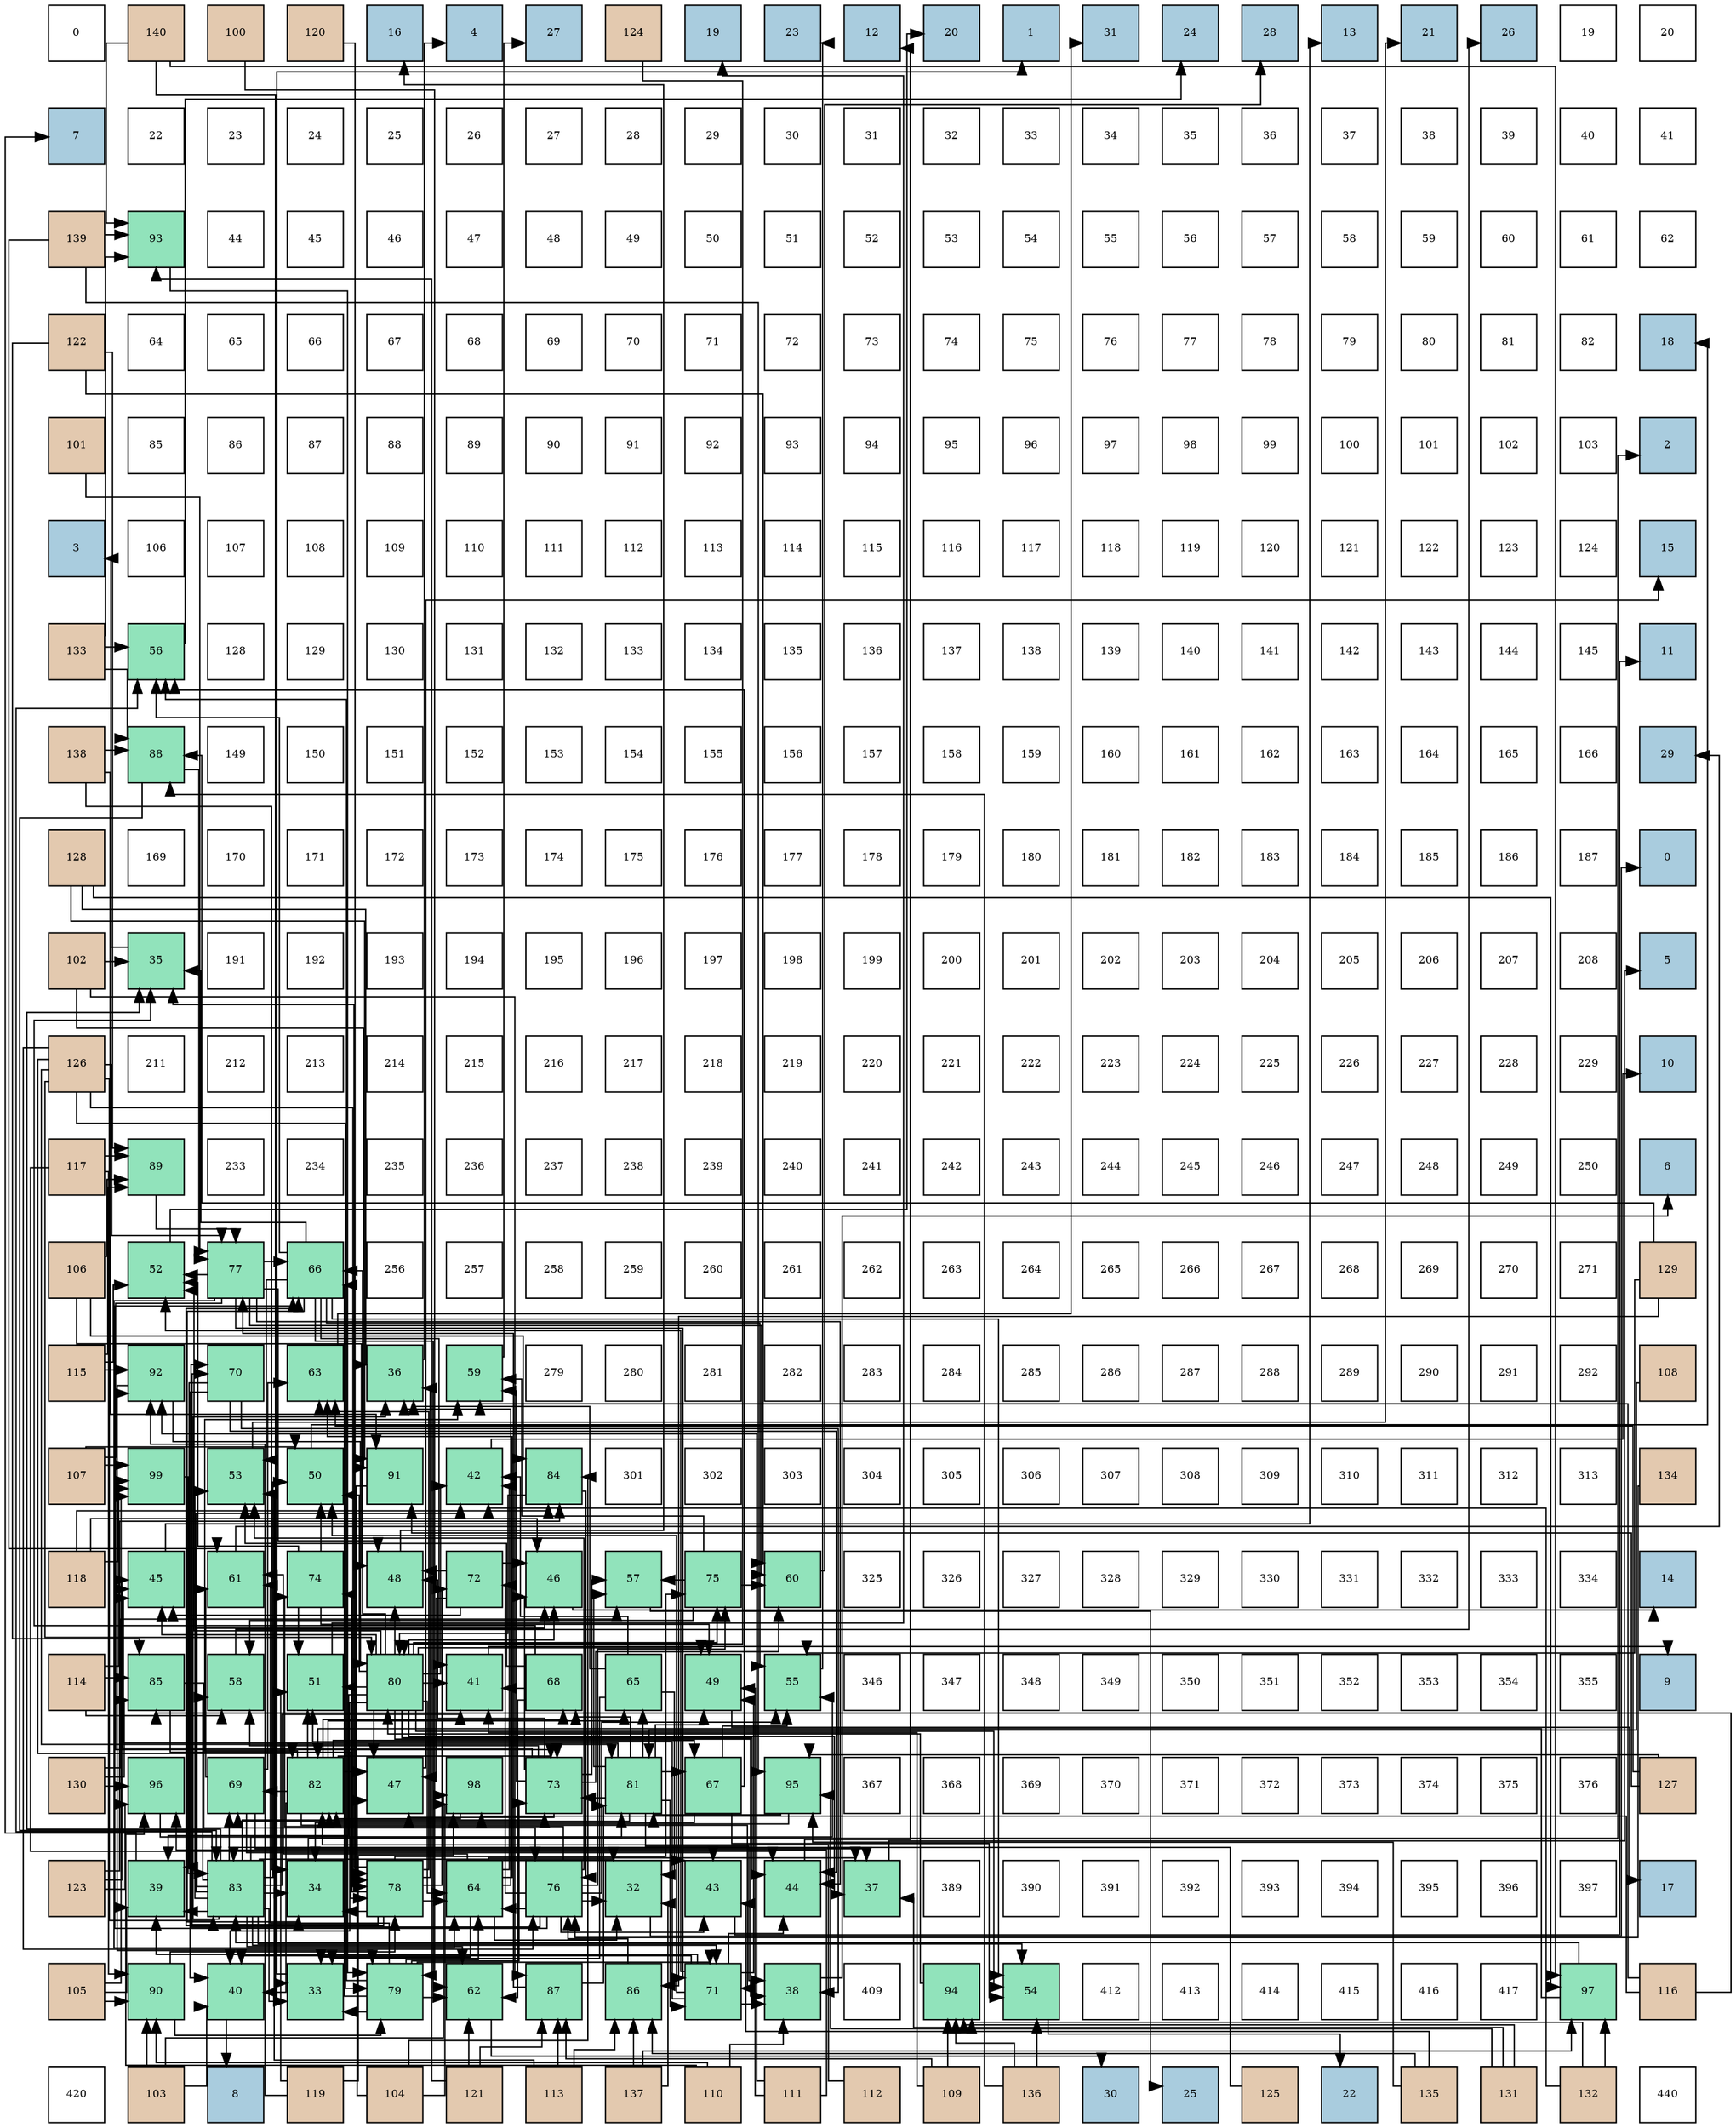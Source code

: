 digraph layout{
 rankdir=TB;
 splines=ortho;
 node [style=filled shape=square fixedsize=true width=0.6];
0[label="0", fontsize=8, fillcolor="#ffffff"];
1[label="140", fontsize=8, fillcolor="#e3c9af"];
2[label="100", fontsize=8, fillcolor="#e3c9af"];
3[label="120", fontsize=8, fillcolor="#e3c9af"];
4[label="16", fontsize=8, fillcolor="#a9ccde"];
5[label="4", fontsize=8, fillcolor="#a9ccde"];
6[label="27", fontsize=8, fillcolor="#a9ccde"];
7[label="124", fontsize=8, fillcolor="#e3c9af"];
8[label="19", fontsize=8, fillcolor="#a9ccde"];
9[label="23", fontsize=8, fillcolor="#a9ccde"];
10[label="12", fontsize=8, fillcolor="#a9ccde"];
11[label="20", fontsize=8, fillcolor="#a9ccde"];
12[label="1", fontsize=8, fillcolor="#a9ccde"];
13[label="31", fontsize=8, fillcolor="#a9ccde"];
14[label="24", fontsize=8, fillcolor="#a9ccde"];
15[label="28", fontsize=8, fillcolor="#a9ccde"];
16[label="13", fontsize=8, fillcolor="#a9ccde"];
17[label="21", fontsize=8, fillcolor="#a9ccde"];
18[label="26", fontsize=8, fillcolor="#a9ccde"];
19[label="19", fontsize=8, fillcolor="#ffffff"];
20[label="20", fontsize=8, fillcolor="#ffffff"];
21[label="7", fontsize=8, fillcolor="#a9ccde"];
22[label="22", fontsize=8, fillcolor="#ffffff"];
23[label="23", fontsize=8, fillcolor="#ffffff"];
24[label="24", fontsize=8, fillcolor="#ffffff"];
25[label="25", fontsize=8, fillcolor="#ffffff"];
26[label="26", fontsize=8, fillcolor="#ffffff"];
27[label="27", fontsize=8, fillcolor="#ffffff"];
28[label="28", fontsize=8, fillcolor="#ffffff"];
29[label="29", fontsize=8, fillcolor="#ffffff"];
30[label="30", fontsize=8, fillcolor="#ffffff"];
31[label="31", fontsize=8, fillcolor="#ffffff"];
32[label="32", fontsize=8, fillcolor="#ffffff"];
33[label="33", fontsize=8, fillcolor="#ffffff"];
34[label="34", fontsize=8, fillcolor="#ffffff"];
35[label="35", fontsize=8, fillcolor="#ffffff"];
36[label="36", fontsize=8, fillcolor="#ffffff"];
37[label="37", fontsize=8, fillcolor="#ffffff"];
38[label="38", fontsize=8, fillcolor="#ffffff"];
39[label="39", fontsize=8, fillcolor="#ffffff"];
40[label="40", fontsize=8, fillcolor="#ffffff"];
41[label="41", fontsize=8, fillcolor="#ffffff"];
42[label="139", fontsize=8, fillcolor="#e3c9af"];
43[label="93", fontsize=8, fillcolor="#91e3bb"];
44[label="44", fontsize=8, fillcolor="#ffffff"];
45[label="45", fontsize=8, fillcolor="#ffffff"];
46[label="46", fontsize=8, fillcolor="#ffffff"];
47[label="47", fontsize=8, fillcolor="#ffffff"];
48[label="48", fontsize=8, fillcolor="#ffffff"];
49[label="49", fontsize=8, fillcolor="#ffffff"];
50[label="50", fontsize=8, fillcolor="#ffffff"];
51[label="51", fontsize=8, fillcolor="#ffffff"];
52[label="52", fontsize=8, fillcolor="#ffffff"];
53[label="53", fontsize=8, fillcolor="#ffffff"];
54[label="54", fontsize=8, fillcolor="#ffffff"];
55[label="55", fontsize=8, fillcolor="#ffffff"];
56[label="56", fontsize=8, fillcolor="#ffffff"];
57[label="57", fontsize=8, fillcolor="#ffffff"];
58[label="58", fontsize=8, fillcolor="#ffffff"];
59[label="59", fontsize=8, fillcolor="#ffffff"];
60[label="60", fontsize=8, fillcolor="#ffffff"];
61[label="61", fontsize=8, fillcolor="#ffffff"];
62[label="62", fontsize=8, fillcolor="#ffffff"];
63[label="122", fontsize=8, fillcolor="#e3c9af"];
64[label="64", fontsize=8, fillcolor="#ffffff"];
65[label="65", fontsize=8, fillcolor="#ffffff"];
66[label="66", fontsize=8, fillcolor="#ffffff"];
67[label="67", fontsize=8, fillcolor="#ffffff"];
68[label="68", fontsize=8, fillcolor="#ffffff"];
69[label="69", fontsize=8, fillcolor="#ffffff"];
70[label="70", fontsize=8, fillcolor="#ffffff"];
71[label="71", fontsize=8, fillcolor="#ffffff"];
72[label="72", fontsize=8, fillcolor="#ffffff"];
73[label="73", fontsize=8, fillcolor="#ffffff"];
74[label="74", fontsize=8, fillcolor="#ffffff"];
75[label="75", fontsize=8, fillcolor="#ffffff"];
76[label="76", fontsize=8, fillcolor="#ffffff"];
77[label="77", fontsize=8, fillcolor="#ffffff"];
78[label="78", fontsize=8, fillcolor="#ffffff"];
79[label="79", fontsize=8, fillcolor="#ffffff"];
80[label="80", fontsize=8, fillcolor="#ffffff"];
81[label="81", fontsize=8, fillcolor="#ffffff"];
82[label="82", fontsize=8, fillcolor="#ffffff"];
83[label="18", fontsize=8, fillcolor="#a9ccde"];
84[label="101", fontsize=8, fillcolor="#e3c9af"];
85[label="85", fontsize=8, fillcolor="#ffffff"];
86[label="86", fontsize=8, fillcolor="#ffffff"];
87[label="87", fontsize=8, fillcolor="#ffffff"];
88[label="88", fontsize=8, fillcolor="#ffffff"];
89[label="89", fontsize=8, fillcolor="#ffffff"];
90[label="90", fontsize=8, fillcolor="#ffffff"];
91[label="91", fontsize=8, fillcolor="#ffffff"];
92[label="92", fontsize=8, fillcolor="#ffffff"];
93[label="93", fontsize=8, fillcolor="#ffffff"];
94[label="94", fontsize=8, fillcolor="#ffffff"];
95[label="95", fontsize=8, fillcolor="#ffffff"];
96[label="96", fontsize=8, fillcolor="#ffffff"];
97[label="97", fontsize=8, fillcolor="#ffffff"];
98[label="98", fontsize=8, fillcolor="#ffffff"];
99[label="99", fontsize=8, fillcolor="#ffffff"];
100[label="100", fontsize=8, fillcolor="#ffffff"];
101[label="101", fontsize=8, fillcolor="#ffffff"];
102[label="102", fontsize=8, fillcolor="#ffffff"];
103[label="103", fontsize=8, fillcolor="#ffffff"];
104[label="2", fontsize=8, fillcolor="#a9ccde"];
105[label="3", fontsize=8, fillcolor="#a9ccde"];
106[label="106", fontsize=8, fillcolor="#ffffff"];
107[label="107", fontsize=8, fillcolor="#ffffff"];
108[label="108", fontsize=8, fillcolor="#ffffff"];
109[label="109", fontsize=8, fillcolor="#ffffff"];
110[label="110", fontsize=8, fillcolor="#ffffff"];
111[label="111", fontsize=8, fillcolor="#ffffff"];
112[label="112", fontsize=8, fillcolor="#ffffff"];
113[label="113", fontsize=8, fillcolor="#ffffff"];
114[label="114", fontsize=8, fillcolor="#ffffff"];
115[label="115", fontsize=8, fillcolor="#ffffff"];
116[label="116", fontsize=8, fillcolor="#ffffff"];
117[label="117", fontsize=8, fillcolor="#ffffff"];
118[label="118", fontsize=8, fillcolor="#ffffff"];
119[label="119", fontsize=8, fillcolor="#ffffff"];
120[label="120", fontsize=8, fillcolor="#ffffff"];
121[label="121", fontsize=8, fillcolor="#ffffff"];
122[label="122", fontsize=8, fillcolor="#ffffff"];
123[label="123", fontsize=8, fillcolor="#ffffff"];
124[label="124", fontsize=8, fillcolor="#ffffff"];
125[label="15", fontsize=8, fillcolor="#a9ccde"];
126[label="133", fontsize=8, fillcolor="#e3c9af"];
127[label="56", fontsize=8, fillcolor="#91e3bb"];
128[label="128", fontsize=8, fillcolor="#ffffff"];
129[label="129", fontsize=8, fillcolor="#ffffff"];
130[label="130", fontsize=8, fillcolor="#ffffff"];
131[label="131", fontsize=8, fillcolor="#ffffff"];
132[label="132", fontsize=8, fillcolor="#ffffff"];
133[label="133", fontsize=8, fillcolor="#ffffff"];
134[label="134", fontsize=8, fillcolor="#ffffff"];
135[label="135", fontsize=8, fillcolor="#ffffff"];
136[label="136", fontsize=8, fillcolor="#ffffff"];
137[label="137", fontsize=8, fillcolor="#ffffff"];
138[label="138", fontsize=8, fillcolor="#ffffff"];
139[label="139", fontsize=8, fillcolor="#ffffff"];
140[label="140", fontsize=8, fillcolor="#ffffff"];
141[label="141", fontsize=8, fillcolor="#ffffff"];
142[label="142", fontsize=8, fillcolor="#ffffff"];
143[label="143", fontsize=8, fillcolor="#ffffff"];
144[label="144", fontsize=8, fillcolor="#ffffff"];
145[label="145", fontsize=8, fillcolor="#ffffff"];
146[label="11", fontsize=8, fillcolor="#a9ccde"];
147[label="138", fontsize=8, fillcolor="#e3c9af"];
148[label="88", fontsize=8, fillcolor="#91e3bb"];
149[label="149", fontsize=8, fillcolor="#ffffff"];
150[label="150", fontsize=8, fillcolor="#ffffff"];
151[label="151", fontsize=8, fillcolor="#ffffff"];
152[label="152", fontsize=8, fillcolor="#ffffff"];
153[label="153", fontsize=8, fillcolor="#ffffff"];
154[label="154", fontsize=8, fillcolor="#ffffff"];
155[label="155", fontsize=8, fillcolor="#ffffff"];
156[label="156", fontsize=8, fillcolor="#ffffff"];
157[label="157", fontsize=8, fillcolor="#ffffff"];
158[label="158", fontsize=8, fillcolor="#ffffff"];
159[label="159", fontsize=8, fillcolor="#ffffff"];
160[label="160", fontsize=8, fillcolor="#ffffff"];
161[label="161", fontsize=8, fillcolor="#ffffff"];
162[label="162", fontsize=8, fillcolor="#ffffff"];
163[label="163", fontsize=8, fillcolor="#ffffff"];
164[label="164", fontsize=8, fillcolor="#ffffff"];
165[label="165", fontsize=8, fillcolor="#ffffff"];
166[label="166", fontsize=8, fillcolor="#ffffff"];
167[label="29", fontsize=8, fillcolor="#a9ccde"];
168[label="128", fontsize=8, fillcolor="#e3c9af"];
169[label="169", fontsize=8, fillcolor="#ffffff"];
170[label="170", fontsize=8, fillcolor="#ffffff"];
171[label="171", fontsize=8, fillcolor="#ffffff"];
172[label="172", fontsize=8, fillcolor="#ffffff"];
173[label="173", fontsize=8, fillcolor="#ffffff"];
174[label="174", fontsize=8, fillcolor="#ffffff"];
175[label="175", fontsize=8, fillcolor="#ffffff"];
176[label="176", fontsize=8, fillcolor="#ffffff"];
177[label="177", fontsize=8, fillcolor="#ffffff"];
178[label="178", fontsize=8, fillcolor="#ffffff"];
179[label="179", fontsize=8, fillcolor="#ffffff"];
180[label="180", fontsize=8, fillcolor="#ffffff"];
181[label="181", fontsize=8, fillcolor="#ffffff"];
182[label="182", fontsize=8, fillcolor="#ffffff"];
183[label="183", fontsize=8, fillcolor="#ffffff"];
184[label="184", fontsize=8, fillcolor="#ffffff"];
185[label="185", fontsize=8, fillcolor="#ffffff"];
186[label="186", fontsize=8, fillcolor="#ffffff"];
187[label="187", fontsize=8, fillcolor="#ffffff"];
188[label="0", fontsize=8, fillcolor="#a9ccde"];
189[label="102", fontsize=8, fillcolor="#e3c9af"];
190[label="35", fontsize=8, fillcolor="#91e3bb"];
191[label="191", fontsize=8, fillcolor="#ffffff"];
192[label="192", fontsize=8, fillcolor="#ffffff"];
193[label="193", fontsize=8, fillcolor="#ffffff"];
194[label="194", fontsize=8, fillcolor="#ffffff"];
195[label="195", fontsize=8, fillcolor="#ffffff"];
196[label="196", fontsize=8, fillcolor="#ffffff"];
197[label="197", fontsize=8, fillcolor="#ffffff"];
198[label="198", fontsize=8, fillcolor="#ffffff"];
199[label="199", fontsize=8, fillcolor="#ffffff"];
200[label="200", fontsize=8, fillcolor="#ffffff"];
201[label="201", fontsize=8, fillcolor="#ffffff"];
202[label="202", fontsize=8, fillcolor="#ffffff"];
203[label="203", fontsize=8, fillcolor="#ffffff"];
204[label="204", fontsize=8, fillcolor="#ffffff"];
205[label="205", fontsize=8, fillcolor="#ffffff"];
206[label="206", fontsize=8, fillcolor="#ffffff"];
207[label="207", fontsize=8, fillcolor="#ffffff"];
208[label="208", fontsize=8, fillcolor="#ffffff"];
209[label="5", fontsize=8, fillcolor="#a9ccde"];
210[label="126", fontsize=8, fillcolor="#e3c9af"];
211[label="211", fontsize=8, fillcolor="#ffffff"];
212[label="212", fontsize=8, fillcolor="#ffffff"];
213[label="213", fontsize=8, fillcolor="#ffffff"];
214[label="214", fontsize=8, fillcolor="#ffffff"];
215[label="215", fontsize=8, fillcolor="#ffffff"];
216[label="216", fontsize=8, fillcolor="#ffffff"];
217[label="217", fontsize=8, fillcolor="#ffffff"];
218[label="218", fontsize=8, fillcolor="#ffffff"];
219[label="219", fontsize=8, fillcolor="#ffffff"];
220[label="220", fontsize=8, fillcolor="#ffffff"];
221[label="221", fontsize=8, fillcolor="#ffffff"];
222[label="222", fontsize=8, fillcolor="#ffffff"];
223[label="223", fontsize=8, fillcolor="#ffffff"];
224[label="224", fontsize=8, fillcolor="#ffffff"];
225[label="225", fontsize=8, fillcolor="#ffffff"];
226[label="226", fontsize=8, fillcolor="#ffffff"];
227[label="227", fontsize=8, fillcolor="#ffffff"];
228[label="228", fontsize=8, fillcolor="#ffffff"];
229[label="229", fontsize=8, fillcolor="#ffffff"];
230[label="10", fontsize=8, fillcolor="#a9ccde"];
231[label="117", fontsize=8, fillcolor="#e3c9af"];
232[label="89", fontsize=8, fillcolor="#91e3bb"];
233[label="233", fontsize=8, fillcolor="#ffffff"];
234[label="234", fontsize=8, fillcolor="#ffffff"];
235[label="235", fontsize=8, fillcolor="#ffffff"];
236[label="236", fontsize=8, fillcolor="#ffffff"];
237[label="237", fontsize=8, fillcolor="#ffffff"];
238[label="238", fontsize=8, fillcolor="#ffffff"];
239[label="239", fontsize=8, fillcolor="#ffffff"];
240[label="240", fontsize=8, fillcolor="#ffffff"];
241[label="241", fontsize=8, fillcolor="#ffffff"];
242[label="242", fontsize=8, fillcolor="#ffffff"];
243[label="243", fontsize=8, fillcolor="#ffffff"];
244[label="244", fontsize=8, fillcolor="#ffffff"];
245[label="245", fontsize=8, fillcolor="#ffffff"];
246[label="246", fontsize=8, fillcolor="#ffffff"];
247[label="247", fontsize=8, fillcolor="#ffffff"];
248[label="248", fontsize=8, fillcolor="#ffffff"];
249[label="249", fontsize=8, fillcolor="#ffffff"];
250[label="250", fontsize=8, fillcolor="#ffffff"];
251[label="6", fontsize=8, fillcolor="#a9ccde"];
252[label="106", fontsize=8, fillcolor="#e3c9af"];
253[label="52", fontsize=8, fillcolor="#91e3bb"];
254[label="77", fontsize=8, fillcolor="#91e3bb"];
255[label="66", fontsize=8, fillcolor="#91e3bb"];
256[label="256", fontsize=8, fillcolor="#ffffff"];
257[label="257", fontsize=8, fillcolor="#ffffff"];
258[label="258", fontsize=8, fillcolor="#ffffff"];
259[label="259", fontsize=8, fillcolor="#ffffff"];
260[label="260", fontsize=8, fillcolor="#ffffff"];
261[label="261", fontsize=8, fillcolor="#ffffff"];
262[label="262", fontsize=8, fillcolor="#ffffff"];
263[label="263", fontsize=8, fillcolor="#ffffff"];
264[label="264", fontsize=8, fillcolor="#ffffff"];
265[label="265", fontsize=8, fillcolor="#ffffff"];
266[label="266", fontsize=8, fillcolor="#ffffff"];
267[label="267", fontsize=8, fillcolor="#ffffff"];
268[label="268", fontsize=8, fillcolor="#ffffff"];
269[label="269", fontsize=8, fillcolor="#ffffff"];
270[label="270", fontsize=8, fillcolor="#ffffff"];
271[label="271", fontsize=8, fillcolor="#ffffff"];
272[label="129", fontsize=8, fillcolor="#e3c9af"];
273[label="115", fontsize=8, fillcolor="#e3c9af"];
274[label="92", fontsize=8, fillcolor="#91e3bb"];
275[label="70", fontsize=8, fillcolor="#91e3bb"];
276[label="63", fontsize=8, fillcolor="#91e3bb"];
277[label="36", fontsize=8, fillcolor="#91e3bb"];
278[label="59", fontsize=8, fillcolor="#91e3bb"];
279[label="279", fontsize=8, fillcolor="#ffffff"];
280[label="280", fontsize=8, fillcolor="#ffffff"];
281[label="281", fontsize=8, fillcolor="#ffffff"];
282[label="282", fontsize=8, fillcolor="#ffffff"];
283[label="283", fontsize=8, fillcolor="#ffffff"];
284[label="284", fontsize=8, fillcolor="#ffffff"];
285[label="285", fontsize=8, fillcolor="#ffffff"];
286[label="286", fontsize=8, fillcolor="#ffffff"];
287[label="287", fontsize=8, fillcolor="#ffffff"];
288[label="288", fontsize=8, fillcolor="#ffffff"];
289[label="289", fontsize=8, fillcolor="#ffffff"];
290[label="290", fontsize=8, fillcolor="#ffffff"];
291[label="291", fontsize=8, fillcolor="#ffffff"];
292[label="292", fontsize=8, fillcolor="#ffffff"];
293[label="108", fontsize=8, fillcolor="#e3c9af"];
294[label="107", fontsize=8, fillcolor="#e3c9af"];
295[label="99", fontsize=8, fillcolor="#91e3bb"];
296[label="53", fontsize=8, fillcolor="#91e3bb"];
297[label="50", fontsize=8, fillcolor="#91e3bb"];
298[label="91", fontsize=8, fillcolor="#91e3bb"];
299[label="42", fontsize=8, fillcolor="#91e3bb"];
300[label="84", fontsize=8, fillcolor="#91e3bb"];
301[label="301", fontsize=8, fillcolor="#ffffff"];
302[label="302", fontsize=8, fillcolor="#ffffff"];
303[label="303", fontsize=8, fillcolor="#ffffff"];
304[label="304", fontsize=8, fillcolor="#ffffff"];
305[label="305", fontsize=8, fillcolor="#ffffff"];
306[label="306", fontsize=8, fillcolor="#ffffff"];
307[label="307", fontsize=8, fillcolor="#ffffff"];
308[label="308", fontsize=8, fillcolor="#ffffff"];
309[label="309", fontsize=8, fillcolor="#ffffff"];
310[label="310", fontsize=8, fillcolor="#ffffff"];
311[label="311", fontsize=8, fillcolor="#ffffff"];
312[label="312", fontsize=8, fillcolor="#ffffff"];
313[label="313", fontsize=8, fillcolor="#ffffff"];
314[label="134", fontsize=8, fillcolor="#e3c9af"];
315[label="118", fontsize=8, fillcolor="#e3c9af"];
316[label="45", fontsize=8, fillcolor="#91e3bb"];
317[label="61", fontsize=8, fillcolor="#91e3bb"];
318[label="74", fontsize=8, fillcolor="#91e3bb"];
319[label="48", fontsize=8, fillcolor="#91e3bb"];
320[label="72", fontsize=8, fillcolor="#91e3bb"];
321[label="46", fontsize=8, fillcolor="#91e3bb"];
322[label="57", fontsize=8, fillcolor="#91e3bb"];
323[label="75", fontsize=8, fillcolor="#91e3bb"];
324[label="60", fontsize=8, fillcolor="#91e3bb"];
325[label="325", fontsize=8, fillcolor="#ffffff"];
326[label="326", fontsize=8, fillcolor="#ffffff"];
327[label="327", fontsize=8, fillcolor="#ffffff"];
328[label="328", fontsize=8, fillcolor="#ffffff"];
329[label="329", fontsize=8, fillcolor="#ffffff"];
330[label="330", fontsize=8, fillcolor="#ffffff"];
331[label="331", fontsize=8, fillcolor="#ffffff"];
332[label="332", fontsize=8, fillcolor="#ffffff"];
333[label="333", fontsize=8, fillcolor="#ffffff"];
334[label="334", fontsize=8, fillcolor="#ffffff"];
335[label="14", fontsize=8, fillcolor="#a9ccde"];
336[label="114", fontsize=8, fillcolor="#e3c9af"];
337[label="85", fontsize=8, fillcolor="#91e3bb"];
338[label="58", fontsize=8, fillcolor="#91e3bb"];
339[label="51", fontsize=8, fillcolor="#91e3bb"];
340[label="80", fontsize=8, fillcolor="#91e3bb"];
341[label="41", fontsize=8, fillcolor="#91e3bb"];
342[label="68", fontsize=8, fillcolor="#91e3bb"];
343[label="65", fontsize=8, fillcolor="#91e3bb"];
344[label="49", fontsize=8, fillcolor="#91e3bb"];
345[label="55", fontsize=8, fillcolor="#91e3bb"];
346[label="346", fontsize=8, fillcolor="#ffffff"];
347[label="347", fontsize=8, fillcolor="#ffffff"];
348[label="348", fontsize=8, fillcolor="#ffffff"];
349[label="349", fontsize=8, fillcolor="#ffffff"];
350[label="350", fontsize=8, fillcolor="#ffffff"];
351[label="351", fontsize=8, fillcolor="#ffffff"];
352[label="352", fontsize=8, fillcolor="#ffffff"];
353[label="353", fontsize=8, fillcolor="#ffffff"];
354[label="354", fontsize=8, fillcolor="#ffffff"];
355[label="355", fontsize=8, fillcolor="#ffffff"];
356[label="9", fontsize=8, fillcolor="#a9ccde"];
357[label="130", fontsize=8, fillcolor="#e3c9af"];
358[label="96", fontsize=8, fillcolor="#91e3bb"];
359[label="69", fontsize=8, fillcolor="#91e3bb"];
360[label="82", fontsize=8, fillcolor="#91e3bb"];
361[label="47", fontsize=8, fillcolor="#91e3bb"];
362[label="98", fontsize=8, fillcolor="#91e3bb"];
363[label="73", fontsize=8, fillcolor="#91e3bb"];
364[label="81", fontsize=8, fillcolor="#91e3bb"];
365[label="67", fontsize=8, fillcolor="#91e3bb"];
366[label="95", fontsize=8, fillcolor="#91e3bb"];
367[label="367", fontsize=8, fillcolor="#ffffff"];
368[label="368", fontsize=8, fillcolor="#ffffff"];
369[label="369", fontsize=8, fillcolor="#ffffff"];
370[label="370", fontsize=8, fillcolor="#ffffff"];
371[label="371", fontsize=8, fillcolor="#ffffff"];
372[label="372", fontsize=8, fillcolor="#ffffff"];
373[label="373", fontsize=8, fillcolor="#ffffff"];
374[label="374", fontsize=8, fillcolor="#ffffff"];
375[label="375", fontsize=8, fillcolor="#ffffff"];
376[label="376", fontsize=8, fillcolor="#ffffff"];
377[label="127", fontsize=8, fillcolor="#e3c9af"];
378[label="123", fontsize=8, fillcolor="#e3c9af"];
379[label="39", fontsize=8, fillcolor="#91e3bb"];
380[label="83", fontsize=8, fillcolor="#91e3bb"];
381[label="34", fontsize=8, fillcolor="#91e3bb"];
382[label="78", fontsize=8, fillcolor="#91e3bb"];
383[label="64", fontsize=8, fillcolor="#91e3bb"];
384[label="76", fontsize=8, fillcolor="#91e3bb"];
385[label="32", fontsize=8, fillcolor="#91e3bb"];
386[label="43", fontsize=8, fillcolor="#91e3bb"];
387[label="44", fontsize=8, fillcolor="#91e3bb"];
388[label="37", fontsize=8, fillcolor="#91e3bb"];
389[label="389", fontsize=8, fillcolor="#ffffff"];
390[label="390", fontsize=8, fillcolor="#ffffff"];
391[label="391", fontsize=8, fillcolor="#ffffff"];
392[label="392", fontsize=8, fillcolor="#ffffff"];
393[label="393", fontsize=8, fillcolor="#ffffff"];
394[label="394", fontsize=8, fillcolor="#ffffff"];
395[label="395", fontsize=8, fillcolor="#ffffff"];
396[label="396", fontsize=8, fillcolor="#ffffff"];
397[label="397", fontsize=8, fillcolor="#ffffff"];
398[label="17", fontsize=8, fillcolor="#a9ccde"];
399[label="105", fontsize=8, fillcolor="#e3c9af"];
400[label="90", fontsize=8, fillcolor="#91e3bb"];
401[label="40", fontsize=8, fillcolor="#91e3bb"];
402[label="33", fontsize=8, fillcolor="#91e3bb"];
403[label="79", fontsize=8, fillcolor="#91e3bb"];
404[label="62", fontsize=8, fillcolor="#91e3bb"];
405[label="87", fontsize=8, fillcolor="#91e3bb"];
406[label="86", fontsize=8, fillcolor="#91e3bb"];
407[label="71", fontsize=8, fillcolor="#91e3bb"];
408[label="38", fontsize=8, fillcolor="#91e3bb"];
409[label="409", fontsize=8, fillcolor="#ffffff"];
410[label="94", fontsize=8, fillcolor="#91e3bb"];
411[label="54", fontsize=8, fillcolor="#91e3bb"];
412[label="412", fontsize=8, fillcolor="#ffffff"];
413[label="413", fontsize=8, fillcolor="#ffffff"];
414[label="414", fontsize=8, fillcolor="#ffffff"];
415[label="415", fontsize=8, fillcolor="#ffffff"];
416[label="416", fontsize=8, fillcolor="#ffffff"];
417[label="417", fontsize=8, fillcolor="#ffffff"];
418[label="97", fontsize=8, fillcolor="#91e3bb"];
419[label="116", fontsize=8, fillcolor="#e3c9af"];
420[label="420", fontsize=8, fillcolor="#ffffff"];
421[label="103", fontsize=8, fillcolor="#e3c9af"];
422[label="8", fontsize=8, fillcolor="#a9ccde"];
423[label="119", fontsize=8, fillcolor="#e3c9af"];
424[label="104", fontsize=8, fillcolor="#e3c9af"];
425[label="121", fontsize=8, fillcolor="#e3c9af"];
426[label="113", fontsize=8, fillcolor="#e3c9af"];
427[label="137", fontsize=8, fillcolor="#e3c9af"];
428[label="110", fontsize=8, fillcolor="#e3c9af"];
429[label="111", fontsize=8, fillcolor="#e3c9af"];
430[label="112", fontsize=8, fillcolor="#e3c9af"];
431[label="109", fontsize=8, fillcolor="#e3c9af"];
432[label="136", fontsize=8, fillcolor="#e3c9af"];
433[label="30", fontsize=8, fillcolor="#a9ccde"];
434[label="25", fontsize=8, fillcolor="#a9ccde"];
435[label="125", fontsize=8, fillcolor="#e3c9af"];
436[label="22", fontsize=8, fillcolor="#a9ccde"];
437[label="135", fontsize=8, fillcolor="#e3c9af"];
438[label="131", fontsize=8, fillcolor="#e3c9af"];
439[label="132", fontsize=8, fillcolor="#e3c9af"];
440[label="440", fontsize=8, fillcolor="#ffffff"];
edge [constraint=false, style=vis];385 -> 188;
402 -> 12;
381 -> 104;
190 -> 105;
277 -> 5;
388 -> 209;
408 -> 251;
379 -> 21;
401 -> 422;
341 -> 356;
299 -> 230;
386 -> 146;
387 -> 10;
316 -> 16;
321 -> 335;
361 -> 125;
319 -> 4;
344 -> 398;
297 -> 83;
339 -> 8;
253 -> 11;
296 -> 17;
411 -> 436;
345 -> 9;
127 -> 14;
322 -> 434;
338 -> 18;
278 -> 6;
324 -> 15;
317 -> 167;
404 -> 433;
276 -> 13;
383 -> 385;
383 -> 402;
383 -> 277;
383 -> 388;
383 -> 299;
383 -> 386;
383 -> 317;
383 -> 276;
343 -> 385;
343 -> 402;
343 -> 277;
343 -> 299;
255 -> 381;
255 -> 190;
255 -> 341;
255 -> 296;
255 -> 411;
255 -> 345;
255 -> 127;
255 -> 404;
365 -> 381;
365 -> 411;
365 -> 345;
365 -> 127;
342 -> 190;
342 -> 341;
342 -> 296;
342 -> 404;
359 -> 388;
359 -> 386;
359 -> 317;
359 -> 276;
275 -> 408;
275 -> 379;
275 -> 401;
275 -> 387;
407 -> 408;
407 -> 379;
407 -> 401;
407 -> 387;
407 -> 344;
407 -> 297;
407 -> 339;
407 -> 253;
320 -> 316;
320 -> 321;
320 -> 361;
320 -> 319;
363 -> 316;
363 -> 321;
363 -> 361;
363 -> 319;
363 -> 322;
363 -> 338;
363 -> 278;
363 -> 324;
318 -> 344;
318 -> 297;
318 -> 339;
318 -> 253;
323 -> 322;
323 -> 338;
323 -> 278;
323 -> 324;
384 -> 385;
384 -> 386;
384 -> 296;
384 -> 345;
384 -> 383;
384 -> 255;
384 -> 275;
384 -> 320;
384 -> 318;
384 -> 323;
254 -> 387;
254 -> 319;
254 -> 253;
254 -> 324;
254 -> 383;
254 -> 255;
254 -> 407;
254 -> 363;
382 -> 381;
382 -> 190;
382 -> 277;
382 -> 276;
382 -> 383;
382 -> 255;
382 -> 275;
382 -> 320;
382 -> 318;
382 -> 323;
403 -> 402;
403 -> 127;
403 -> 317;
403 -> 404;
403 -> 383;
403 -> 255;
403 -> 407;
403 -> 363;
340 -> 388;
340 -> 408;
340 -> 379;
340 -> 401;
340 -> 341;
340 -> 299;
340 -> 387;
340 -> 316;
340 -> 321;
340 -> 361;
340 -> 319;
340 -> 344;
340 -> 297;
340 -> 339;
340 -> 253;
340 -> 411;
340 -> 383;
340 -> 255;
340 -> 323;
364 -> 408;
364 -> 316;
364 -> 344;
364 -> 322;
364 -> 343;
364 -> 365;
364 -> 342;
364 -> 359;
364 -> 407;
364 -> 363;
360 -> 401;
360 -> 361;
360 -> 339;
360 -> 278;
360 -> 343;
360 -> 365;
360 -> 342;
360 -> 359;
360 -> 407;
360 -> 363;
380 -> 385;
380 -> 402;
380 -> 381;
380 -> 190;
380 -> 277;
380 -> 379;
380 -> 341;
380 -> 299;
380 -> 321;
380 -> 297;
380 -> 296;
380 -> 411;
380 -> 345;
380 -> 127;
380 -> 338;
380 -> 404;
380 -> 359;
380 -> 407;
380 -> 363;
300 -> 384;
300 -> 340;
337 -> 384;
337 -> 382;
406 -> 384;
405 -> 254;
405 -> 364;
148 -> 254;
148 -> 380;
232 -> 254;
400 -> 382;
400 -> 403;
298 -> 382;
274 -> 403;
274 -> 340;
43 -> 403;
410 -> 340;
366 -> 364;
366 -> 360;
358 -> 364;
418 -> 360;
418 -> 380;
362 -> 360;
295 -> 380;
2 -> 403;
84 -> 254;
189 -> 190;
189 -> 405;
189 -> 298;
421 -> 401;
421 -> 400;
421 -> 362;
424 -> 361;
424 -> 300;
424 -> 362;
399 -> 379;
399 -> 400;
399 -> 295;
252 -> 319;
252 -> 300;
252 -> 232;
294 -> 297;
294 -> 274;
294 -> 295;
293 -> 364;
431 -> 341;
431 -> 405;
431 -> 410;
428 -> 408;
428 -> 400;
428 -> 358;
429 -> 344;
429 -> 274;
429 -> 358;
430 -> 360;
426 -> 296;
426 -> 406;
426 -> 405;
336 -> 338;
336 -> 337;
336 -> 295;
273 -> 253;
273 -> 232;
273 -> 274;
419 -> 278;
419 -> 337;
419 -> 362;
231 -> 387;
231 -> 232;
231 -> 400;
315 -> 321;
315 -> 300;
315 -> 295;
423 -> 339;
423 -> 274;
423 -> 362;
3 -> 382;
425 -> 404;
425 -> 405;
425 -> 43;
63 -> 324;
63 -> 337;
63 -> 232;
378 -> 316;
378 -> 300;
378 -> 358;
7 -> 340;
435 -> 380;
210 -> 384;
210 -> 254;
210 -> 382;
210 -> 403;
210 -> 340;
210 -> 364;
210 -> 360;
210 -> 380;
377 -> 276;
377 -> 298;
377 -> 366;
168 -> 277;
168 -> 298;
168 -> 418;
272 -> 345;
272 -> 406;
272 -> 148;
357 -> 322;
357 -> 337;
357 -> 358;
438 -> 388;
438 -> 410;
438 -> 366;
439 -> 299;
439 -> 410;
439 -> 418;
126 -> 127;
126 -> 148;
126 -> 43;
314 -> 384;
437 -> 386;
437 -> 406;
437 -> 366;
432 -> 411;
432 -> 148;
432 -> 410;
427 -> 385;
427 -> 406;
427 -> 418;
147 -> 381;
147 -> 148;
147 -> 298;
42 -> 317;
42 -> 43;
42 -> 366;
1 -> 402;
1 -> 43;
1 -> 418;
edge [constraint=true, style=invis];
0 -> 21 -> 42 -> 63 -> 84 -> 105 -> 126 -> 147 -> 168 -> 189 -> 210 -> 231 -> 252 -> 273 -> 294 -> 315 -> 336 -> 357 -> 378 -> 399 -> 420;
1 -> 22 -> 43 -> 64 -> 85 -> 106 -> 127 -> 148 -> 169 -> 190 -> 211 -> 232 -> 253 -> 274 -> 295 -> 316 -> 337 -> 358 -> 379 -> 400 -> 421;
2 -> 23 -> 44 -> 65 -> 86 -> 107 -> 128 -> 149 -> 170 -> 191 -> 212 -> 233 -> 254 -> 275 -> 296 -> 317 -> 338 -> 359 -> 380 -> 401 -> 422;
3 -> 24 -> 45 -> 66 -> 87 -> 108 -> 129 -> 150 -> 171 -> 192 -> 213 -> 234 -> 255 -> 276 -> 297 -> 318 -> 339 -> 360 -> 381 -> 402 -> 423;
4 -> 25 -> 46 -> 67 -> 88 -> 109 -> 130 -> 151 -> 172 -> 193 -> 214 -> 235 -> 256 -> 277 -> 298 -> 319 -> 340 -> 361 -> 382 -> 403 -> 424;
5 -> 26 -> 47 -> 68 -> 89 -> 110 -> 131 -> 152 -> 173 -> 194 -> 215 -> 236 -> 257 -> 278 -> 299 -> 320 -> 341 -> 362 -> 383 -> 404 -> 425;
6 -> 27 -> 48 -> 69 -> 90 -> 111 -> 132 -> 153 -> 174 -> 195 -> 216 -> 237 -> 258 -> 279 -> 300 -> 321 -> 342 -> 363 -> 384 -> 405 -> 426;
7 -> 28 -> 49 -> 70 -> 91 -> 112 -> 133 -> 154 -> 175 -> 196 -> 217 -> 238 -> 259 -> 280 -> 301 -> 322 -> 343 -> 364 -> 385 -> 406 -> 427;
8 -> 29 -> 50 -> 71 -> 92 -> 113 -> 134 -> 155 -> 176 -> 197 -> 218 -> 239 -> 260 -> 281 -> 302 -> 323 -> 344 -> 365 -> 386 -> 407 -> 428;
9 -> 30 -> 51 -> 72 -> 93 -> 114 -> 135 -> 156 -> 177 -> 198 -> 219 -> 240 -> 261 -> 282 -> 303 -> 324 -> 345 -> 366 -> 387 -> 408 -> 429;
10 -> 31 -> 52 -> 73 -> 94 -> 115 -> 136 -> 157 -> 178 -> 199 -> 220 -> 241 -> 262 -> 283 -> 304 -> 325 -> 346 -> 367 -> 388 -> 409 -> 430;
11 -> 32 -> 53 -> 74 -> 95 -> 116 -> 137 -> 158 -> 179 -> 200 -> 221 -> 242 -> 263 -> 284 -> 305 -> 326 -> 347 -> 368 -> 389 -> 410 -> 431;
12 -> 33 -> 54 -> 75 -> 96 -> 117 -> 138 -> 159 -> 180 -> 201 -> 222 -> 243 -> 264 -> 285 -> 306 -> 327 -> 348 -> 369 -> 390 -> 411 -> 432;
13 -> 34 -> 55 -> 76 -> 97 -> 118 -> 139 -> 160 -> 181 -> 202 -> 223 -> 244 -> 265 -> 286 -> 307 -> 328 -> 349 -> 370 -> 391 -> 412 -> 433;
14 -> 35 -> 56 -> 77 -> 98 -> 119 -> 140 -> 161 -> 182 -> 203 -> 224 -> 245 -> 266 -> 287 -> 308 -> 329 -> 350 -> 371 -> 392 -> 413 -> 434;
15 -> 36 -> 57 -> 78 -> 99 -> 120 -> 141 -> 162 -> 183 -> 204 -> 225 -> 246 -> 267 -> 288 -> 309 -> 330 -> 351 -> 372 -> 393 -> 414 -> 435;
16 -> 37 -> 58 -> 79 -> 100 -> 121 -> 142 -> 163 -> 184 -> 205 -> 226 -> 247 -> 268 -> 289 -> 310 -> 331 -> 352 -> 373 -> 394 -> 415 -> 436;
17 -> 38 -> 59 -> 80 -> 101 -> 122 -> 143 -> 164 -> 185 -> 206 -> 227 -> 248 -> 269 -> 290 -> 311 -> 332 -> 353 -> 374 -> 395 -> 416 -> 437;
18 -> 39 -> 60 -> 81 -> 102 -> 123 -> 144 -> 165 -> 186 -> 207 -> 228 -> 249 -> 270 -> 291 -> 312 -> 333 -> 354 -> 375 -> 396 -> 417 -> 438;
19 -> 40 -> 61 -> 82 -> 103 -> 124 -> 145 -> 166 -> 187 -> 208 -> 229 -> 250 -> 271 -> 292 -> 313 -> 334 -> 355 -> 376 -> 397 -> 418 -> 439;
20 -> 41 -> 62 -> 83 -> 104 -> 125 -> 146 -> 167 -> 188 -> 209 -> 230 -> 251 -> 272 -> 293 -> 314 -> 335 -> 356 -> 377 -> 398 -> 419 -> 440;
rank = same {0 -> 1 -> 2 -> 3 -> 4 -> 5 -> 6 -> 7 -> 8 -> 9 -> 10 -> 11 -> 12 -> 13 -> 14 -> 15 -> 16 -> 17 -> 18 -> 19 -> 20};
rank = same {21 -> 22 -> 23 -> 24 -> 25 -> 26 -> 27 -> 28 -> 29 -> 30 -> 31 -> 32 -> 33 -> 34 -> 35 -> 36 -> 37 -> 38 -> 39 -> 40 -> 41};
rank = same {42 -> 43 -> 44 -> 45 -> 46 -> 47 -> 48 -> 49 -> 50 -> 51 -> 52 -> 53 -> 54 -> 55 -> 56 -> 57 -> 58 -> 59 -> 60 -> 61 -> 62};
rank = same {63 -> 64 -> 65 -> 66 -> 67 -> 68 -> 69 -> 70 -> 71 -> 72 -> 73 -> 74 -> 75 -> 76 -> 77 -> 78 -> 79 -> 80 -> 81 -> 82 -> 83};
rank = same {84 -> 85 -> 86 -> 87 -> 88 -> 89 -> 90 -> 91 -> 92 -> 93 -> 94 -> 95 -> 96 -> 97 -> 98 -> 99 -> 100 -> 101 -> 102 -> 103 -> 104};
rank = same {105 -> 106 -> 107 -> 108 -> 109 -> 110 -> 111 -> 112 -> 113 -> 114 -> 115 -> 116 -> 117 -> 118 -> 119 -> 120 -> 121 -> 122 -> 123 -> 124 -> 125};
rank = same {126 -> 127 -> 128 -> 129 -> 130 -> 131 -> 132 -> 133 -> 134 -> 135 -> 136 -> 137 -> 138 -> 139 -> 140 -> 141 -> 142 -> 143 -> 144 -> 145 -> 146};
rank = same {147 -> 148 -> 149 -> 150 -> 151 -> 152 -> 153 -> 154 -> 155 -> 156 -> 157 -> 158 -> 159 -> 160 -> 161 -> 162 -> 163 -> 164 -> 165 -> 166 -> 167};
rank = same {168 -> 169 -> 170 -> 171 -> 172 -> 173 -> 174 -> 175 -> 176 -> 177 -> 178 -> 179 -> 180 -> 181 -> 182 -> 183 -> 184 -> 185 -> 186 -> 187 -> 188};
rank = same {189 -> 190 -> 191 -> 192 -> 193 -> 194 -> 195 -> 196 -> 197 -> 198 -> 199 -> 200 -> 201 -> 202 -> 203 -> 204 -> 205 -> 206 -> 207 -> 208 -> 209};
rank = same {210 -> 211 -> 212 -> 213 -> 214 -> 215 -> 216 -> 217 -> 218 -> 219 -> 220 -> 221 -> 222 -> 223 -> 224 -> 225 -> 226 -> 227 -> 228 -> 229 -> 230};
rank = same {231 -> 232 -> 233 -> 234 -> 235 -> 236 -> 237 -> 238 -> 239 -> 240 -> 241 -> 242 -> 243 -> 244 -> 245 -> 246 -> 247 -> 248 -> 249 -> 250 -> 251};
rank = same {252 -> 253 -> 254 -> 255 -> 256 -> 257 -> 258 -> 259 -> 260 -> 261 -> 262 -> 263 -> 264 -> 265 -> 266 -> 267 -> 268 -> 269 -> 270 -> 271 -> 272};
rank = same {273 -> 274 -> 275 -> 276 -> 277 -> 278 -> 279 -> 280 -> 281 -> 282 -> 283 -> 284 -> 285 -> 286 -> 287 -> 288 -> 289 -> 290 -> 291 -> 292 -> 293};
rank = same {294 -> 295 -> 296 -> 297 -> 298 -> 299 -> 300 -> 301 -> 302 -> 303 -> 304 -> 305 -> 306 -> 307 -> 308 -> 309 -> 310 -> 311 -> 312 -> 313 -> 314};
rank = same {315 -> 316 -> 317 -> 318 -> 319 -> 320 -> 321 -> 322 -> 323 -> 324 -> 325 -> 326 -> 327 -> 328 -> 329 -> 330 -> 331 -> 332 -> 333 -> 334 -> 335};
rank = same {336 -> 337 -> 338 -> 339 -> 340 -> 341 -> 342 -> 343 -> 344 -> 345 -> 346 -> 347 -> 348 -> 349 -> 350 -> 351 -> 352 -> 353 -> 354 -> 355 -> 356};
rank = same {357 -> 358 -> 359 -> 360 -> 361 -> 362 -> 363 -> 364 -> 365 -> 366 -> 367 -> 368 -> 369 -> 370 -> 371 -> 372 -> 373 -> 374 -> 375 -> 376 -> 377};
rank = same {378 -> 379 -> 380 -> 381 -> 382 -> 383 -> 384 -> 385 -> 386 -> 387 -> 388 -> 389 -> 390 -> 391 -> 392 -> 393 -> 394 -> 395 -> 396 -> 397 -> 398};
rank = same {399 -> 400 -> 401 -> 402 -> 403 -> 404 -> 405 -> 406 -> 407 -> 408 -> 409 -> 410 -> 411 -> 412 -> 413 -> 414 -> 415 -> 416 -> 417 -> 418 -> 419};
rank = same {420 -> 421 -> 422 -> 423 -> 424 -> 425 -> 426 -> 427 -> 428 -> 429 -> 430 -> 431 -> 432 -> 433 -> 434 -> 435 -> 436 -> 437 -> 438 -> 439 -> 440};
}